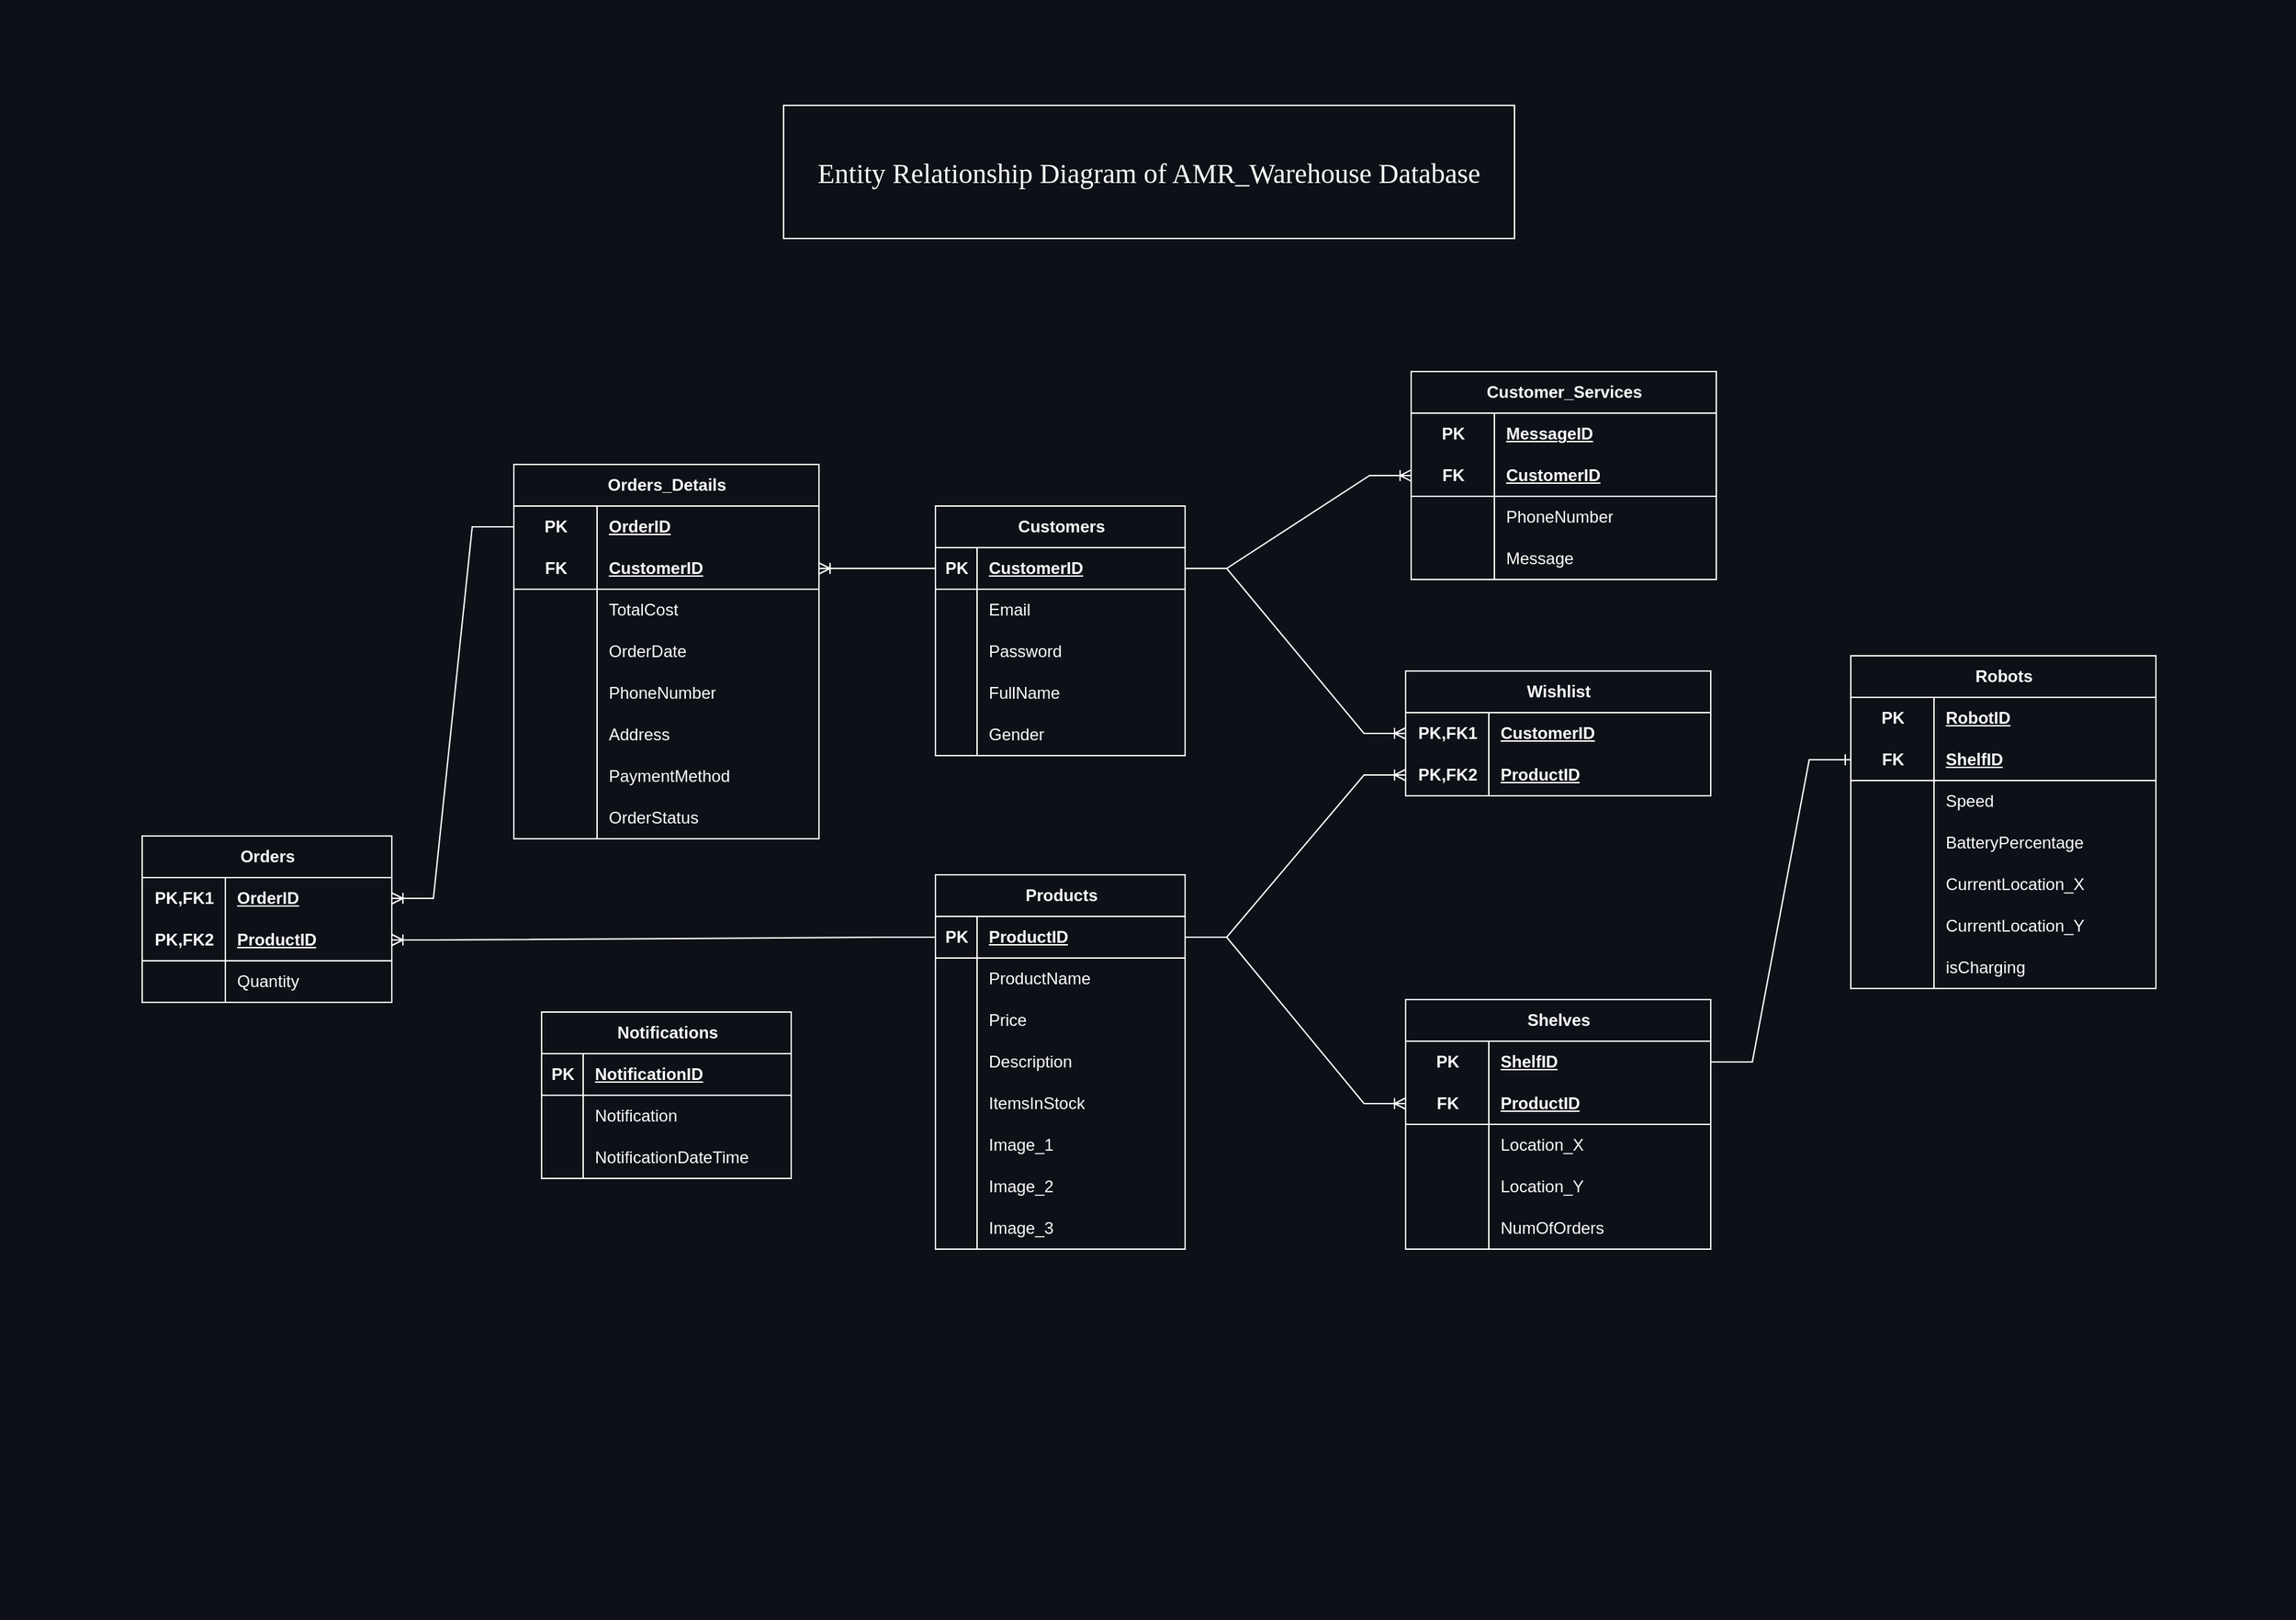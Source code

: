 <mxfile version="21.2.2" type="device">
  <diagram name="Page-1" id="jsIwJk7CFKkds2vLNk4f">
    <mxGraphModel dx="3854" dy="1247" grid="0" gridSize="10" guides="1" tooltips="1" connect="1" arrows="1" fold="1" page="1" pageScale="1" pageWidth="1654" pageHeight="1169" background="#0d1117" math="0" shadow="0">
      <root>
        <mxCell id="0" />
        <mxCell id="1" parent="0" />
        <mxCell id="jc7KIZNsgwCubxuCbiK--45" value="Orders_Details" style="shape=table;startSize=30;container=1;collapsible=1;childLayout=tableLayout;fixedRows=1;rowLines=0;fontStyle=1;align=center;resizeLast=1;html=1;whiteSpace=wrap;fillColor=#0D1117;strokeColor=#ffffff;fontColor=#FFFFFF;" vertex="1" parent="1">
          <mxGeometry x="-1284.5" y="335" width="220" height="270" as="geometry" />
        </mxCell>
        <mxCell id="jc7KIZNsgwCubxuCbiK--46" value="" style="shape=tableRow;horizontal=0;startSize=0;swimlaneHead=0;swimlaneBody=0;fillColor=none;collapsible=0;dropTarget=0;points=[[0,0.5],[1,0.5]];portConstraint=eastwest;top=0;left=0;right=0;bottom=0;html=1;strokeColor=#ffffff;fontColor=#FFFFFF;" vertex="1" parent="jc7KIZNsgwCubxuCbiK--45">
          <mxGeometry y="30" width="220" height="30" as="geometry" />
        </mxCell>
        <mxCell id="jc7KIZNsgwCubxuCbiK--47" value="PK" style="shape=partialRectangle;connectable=0;fillColor=none;top=0;left=0;bottom=0;right=0;fontStyle=1;overflow=hidden;html=1;whiteSpace=wrap;strokeColor=#ffffff;fontColor=#FFFFFF;" vertex="1" parent="jc7KIZNsgwCubxuCbiK--46">
          <mxGeometry width="60" height="30" as="geometry">
            <mxRectangle width="60" height="30" as="alternateBounds" />
          </mxGeometry>
        </mxCell>
        <mxCell id="jc7KIZNsgwCubxuCbiK--48" value="OrderID" style="shape=partialRectangle;connectable=0;fillColor=none;top=0;left=0;bottom=0;right=0;align=left;spacingLeft=6;fontStyle=5;overflow=hidden;html=1;whiteSpace=wrap;strokeColor=#ffffff;fontColor=#FFFFFF;" vertex="1" parent="jc7KIZNsgwCubxuCbiK--46">
          <mxGeometry x="60" width="160" height="30" as="geometry">
            <mxRectangle width="160" height="30" as="alternateBounds" />
          </mxGeometry>
        </mxCell>
        <mxCell id="jc7KIZNsgwCubxuCbiK--49" value="" style="shape=tableRow;horizontal=0;startSize=0;swimlaneHead=0;swimlaneBody=0;fillColor=none;collapsible=0;dropTarget=0;points=[[0,0.5],[1,0.5]];portConstraint=eastwest;top=0;left=0;right=0;bottom=1;html=1;strokeColor=#ffffff;fontColor=#FFFFFF;" vertex="1" parent="jc7KIZNsgwCubxuCbiK--45">
          <mxGeometry y="60" width="220" height="30" as="geometry" />
        </mxCell>
        <mxCell id="jc7KIZNsgwCubxuCbiK--50" value="FK" style="shape=partialRectangle;connectable=0;fillColor=none;top=0;left=0;bottom=0;right=0;fontStyle=1;overflow=hidden;html=1;whiteSpace=wrap;strokeColor=#ffffff;fontColor=#FFFFFF;" vertex="1" parent="jc7KIZNsgwCubxuCbiK--49">
          <mxGeometry width="60" height="30" as="geometry">
            <mxRectangle width="60" height="30" as="alternateBounds" />
          </mxGeometry>
        </mxCell>
        <mxCell id="jc7KIZNsgwCubxuCbiK--51" value="CustomerID" style="shape=partialRectangle;connectable=0;fillColor=none;top=0;left=0;bottom=0;right=0;align=left;spacingLeft=6;fontStyle=5;overflow=hidden;html=1;whiteSpace=wrap;strokeColor=#ffffff;fontColor=#FFFFFF;" vertex="1" parent="jc7KIZNsgwCubxuCbiK--49">
          <mxGeometry x="60" width="160" height="30" as="geometry">
            <mxRectangle width="160" height="30" as="alternateBounds" />
          </mxGeometry>
        </mxCell>
        <mxCell id="jc7KIZNsgwCubxuCbiK--52" value="" style="shape=tableRow;horizontal=0;startSize=0;swimlaneHead=0;swimlaneBody=0;fillColor=none;collapsible=0;dropTarget=0;points=[[0,0.5],[1,0.5]];portConstraint=eastwest;top=0;left=0;right=0;bottom=0;html=1;strokeColor=#ffffff;fontColor=#FFFFFF;" vertex="1" parent="jc7KIZNsgwCubxuCbiK--45">
          <mxGeometry y="90" width="220" height="30" as="geometry" />
        </mxCell>
        <mxCell id="jc7KIZNsgwCubxuCbiK--53" value="" style="shape=partialRectangle;connectable=0;fillColor=none;top=0;left=0;bottom=0;right=0;editable=1;overflow=hidden;html=1;whiteSpace=wrap;strokeColor=#ffffff;fontColor=#FFFFFF;" vertex="1" parent="jc7KIZNsgwCubxuCbiK--52">
          <mxGeometry width="60" height="30" as="geometry">
            <mxRectangle width="60" height="30" as="alternateBounds" />
          </mxGeometry>
        </mxCell>
        <mxCell id="jc7KIZNsgwCubxuCbiK--54" value="TotalCost" style="shape=partialRectangle;connectable=0;fillColor=none;top=0;left=0;bottom=0;right=0;align=left;spacingLeft=6;overflow=hidden;html=1;whiteSpace=wrap;strokeColor=#ffffff;fontColor=#FFFFFF;" vertex="1" parent="jc7KIZNsgwCubxuCbiK--52">
          <mxGeometry x="60" width="160" height="30" as="geometry">
            <mxRectangle width="160" height="30" as="alternateBounds" />
          </mxGeometry>
        </mxCell>
        <mxCell id="jc7KIZNsgwCubxuCbiK--55" value="" style="shape=tableRow;horizontal=0;startSize=0;swimlaneHead=0;swimlaneBody=0;fillColor=none;collapsible=0;dropTarget=0;points=[[0,0.5],[1,0.5]];portConstraint=eastwest;top=0;left=0;right=0;bottom=0;html=1;strokeColor=#ffffff;fontColor=#FFFFFF;" vertex="1" parent="jc7KIZNsgwCubxuCbiK--45">
          <mxGeometry y="120" width="220" height="30" as="geometry" />
        </mxCell>
        <mxCell id="jc7KIZNsgwCubxuCbiK--56" value="" style="shape=partialRectangle;connectable=0;fillColor=none;top=0;left=0;bottom=0;right=0;editable=1;overflow=hidden;html=1;whiteSpace=wrap;strokeColor=#ffffff;fontColor=#FFFFFF;" vertex="1" parent="jc7KIZNsgwCubxuCbiK--55">
          <mxGeometry width="60" height="30" as="geometry">
            <mxRectangle width="60" height="30" as="alternateBounds" />
          </mxGeometry>
        </mxCell>
        <mxCell id="jc7KIZNsgwCubxuCbiK--57" value="OrderDate" style="shape=partialRectangle;connectable=0;fillColor=none;top=0;left=0;bottom=0;right=0;align=left;spacingLeft=6;overflow=hidden;html=1;whiteSpace=wrap;strokeColor=#ffffff;fontColor=#FFFFFF;" vertex="1" parent="jc7KIZNsgwCubxuCbiK--55">
          <mxGeometry x="60" width="160" height="30" as="geometry">
            <mxRectangle width="160" height="30" as="alternateBounds" />
          </mxGeometry>
        </mxCell>
        <mxCell id="jc7KIZNsgwCubxuCbiK--58" value="" style="shape=tableRow;horizontal=0;startSize=0;swimlaneHead=0;swimlaneBody=0;fillColor=none;collapsible=0;dropTarget=0;points=[[0,0.5],[1,0.5]];portConstraint=eastwest;top=0;left=0;right=0;bottom=0;html=1;strokeColor=#ffffff;fontColor=#FFFFFF;" vertex="1" parent="jc7KIZNsgwCubxuCbiK--45">
          <mxGeometry y="150" width="220" height="30" as="geometry" />
        </mxCell>
        <mxCell id="jc7KIZNsgwCubxuCbiK--59" value="" style="shape=partialRectangle;connectable=0;fillColor=none;top=0;left=0;bottom=0;right=0;editable=1;overflow=hidden;html=1;whiteSpace=wrap;strokeColor=#ffffff;fontColor=#FFFFFF;" vertex="1" parent="jc7KIZNsgwCubxuCbiK--58">
          <mxGeometry width="60" height="30" as="geometry">
            <mxRectangle width="60" height="30" as="alternateBounds" />
          </mxGeometry>
        </mxCell>
        <mxCell id="jc7KIZNsgwCubxuCbiK--60" value="&lt;div&gt;PhoneNumber&lt;/div&gt;" style="shape=partialRectangle;connectable=0;fillColor=none;top=0;left=0;bottom=0;right=0;align=left;spacingLeft=6;overflow=hidden;html=1;whiteSpace=wrap;strokeColor=#ffffff;fontColor=#FFFFFF;" vertex="1" parent="jc7KIZNsgwCubxuCbiK--58">
          <mxGeometry x="60" width="160" height="30" as="geometry">
            <mxRectangle width="160" height="30" as="alternateBounds" />
          </mxGeometry>
        </mxCell>
        <mxCell id="jc7KIZNsgwCubxuCbiK--61" value="" style="shape=tableRow;horizontal=0;startSize=0;swimlaneHead=0;swimlaneBody=0;fillColor=none;collapsible=0;dropTarget=0;points=[[0,0.5],[1,0.5]];portConstraint=eastwest;top=0;left=0;right=0;bottom=0;html=1;strokeColor=#ffffff;fontColor=#FFFFFF;" vertex="1" parent="jc7KIZNsgwCubxuCbiK--45">
          <mxGeometry y="180" width="220" height="30" as="geometry" />
        </mxCell>
        <mxCell id="jc7KIZNsgwCubxuCbiK--62" value="" style="shape=partialRectangle;connectable=0;fillColor=none;top=0;left=0;bottom=0;right=0;editable=1;overflow=hidden;html=1;whiteSpace=wrap;strokeColor=#ffffff;fontColor=#FFFFFF;" vertex="1" parent="jc7KIZNsgwCubxuCbiK--61">
          <mxGeometry width="60" height="30" as="geometry">
            <mxRectangle width="60" height="30" as="alternateBounds" />
          </mxGeometry>
        </mxCell>
        <mxCell id="jc7KIZNsgwCubxuCbiK--63" value="Address" style="shape=partialRectangle;connectable=0;fillColor=none;top=0;left=0;bottom=0;right=0;align=left;spacingLeft=6;overflow=hidden;html=1;whiteSpace=wrap;strokeColor=#ffffff;fontColor=#FFFFFF;" vertex="1" parent="jc7KIZNsgwCubxuCbiK--61">
          <mxGeometry x="60" width="160" height="30" as="geometry">
            <mxRectangle width="160" height="30" as="alternateBounds" />
          </mxGeometry>
        </mxCell>
        <mxCell id="jc7KIZNsgwCubxuCbiK--64" value="" style="shape=tableRow;horizontal=0;startSize=0;swimlaneHead=0;swimlaneBody=0;fillColor=none;collapsible=0;dropTarget=0;points=[[0,0.5],[1,0.5]];portConstraint=eastwest;top=0;left=0;right=0;bottom=0;html=1;strokeColor=#ffffff;fontColor=#FFFFFF;" vertex="1" parent="jc7KIZNsgwCubxuCbiK--45">
          <mxGeometry y="210" width="220" height="30" as="geometry" />
        </mxCell>
        <mxCell id="jc7KIZNsgwCubxuCbiK--65" value="" style="shape=partialRectangle;connectable=0;fillColor=none;top=0;left=0;bottom=0;right=0;editable=1;overflow=hidden;html=1;whiteSpace=wrap;strokeColor=#ffffff;fontColor=#FFFFFF;" vertex="1" parent="jc7KIZNsgwCubxuCbiK--64">
          <mxGeometry width="60" height="30" as="geometry">
            <mxRectangle width="60" height="30" as="alternateBounds" />
          </mxGeometry>
        </mxCell>
        <mxCell id="jc7KIZNsgwCubxuCbiK--66" value="PaymentMethod" style="shape=partialRectangle;connectable=0;fillColor=none;top=0;left=0;bottom=0;right=0;align=left;spacingLeft=6;overflow=hidden;html=1;whiteSpace=wrap;strokeColor=#ffffff;fontColor=#FFFFFF;" vertex="1" parent="jc7KIZNsgwCubxuCbiK--64">
          <mxGeometry x="60" width="160" height="30" as="geometry">
            <mxRectangle width="160" height="30" as="alternateBounds" />
          </mxGeometry>
        </mxCell>
        <mxCell id="jc7KIZNsgwCubxuCbiK--67" value="" style="shape=tableRow;horizontal=0;startSize=0;swimlaneHead=0;swimlaneBody=0;fillColor=none;collapsible=0;dropTarget=0;points=[[0,0.5],[1,0.5]];portConstraint=eastwest;top=0;left=0;right=0;bottom=0;html=1;strokeColor=#ffffff;fontColor=#FFFFFF;" vertex="1" parent="jc7KIZNsgwCubxuCbiK--45">
          <mxGeometry y="240" width="220" height="30" as="geometry" />
        </mxCell>
        <mxCell id="jc7KIZNsgwCubxuCbiK--68" value="" style="shape=partialRectangle;connectable=0;fillColor=none;top=0;left=0;bottom=0;right=0;editable=1;overflow=hidden;html=1;whiteSpace=wrap;strokeColor=#ffffff;fontColor=#FFFFFF;" vertex="1" parent="jc7KIZNsgwCubxuCbiK--67">
          <mxGeometry width="60" height="30" as="geometry">
            <mxRectangle width="60" height="30" as="alternateBounds" />
          </mxGeometry>
        </mxCell>
        <mxCell id="jc7KIZNsgwCubxuCbiK--69" value="OrderStatus" style="shape=partialRectangle;connectable=0;fillColor=none;top=0;left=0;bottom=0;right=0;align=left;spacingLeft=6;overflow=hidden;html=1;whiteSpace=wrap;strokeColor=#ffffff;fontColor=#FFFFFF;" vertex="1" parent="jc7KIZNsgwCubxuCbiK--67">
          <mxGeometry x="60" width="160" height="30" as="geometry">
            <mxRectangle width="160" height="30" as="alternateBounds" />
          </mxGeometry>
        </mxCell>
        <mxCell id="jc7KIZNsgwCubxuCbiK--95" value="Customers" style="shape=table;startSize=30;container=1;collapsible=1;childLayout=tableLayout;fixedRows=1;rowLines=0;fontStyle=1;align=center;resizeLast=1;html=1;fillColor=#0D1117;strokeColor=#ffffff;fontColor=#FFFFFF;" vertex="1" parent="1">
          <mxGeometry x="-980.5" y="365" width="180" height="180" as="geometry" />
        </mxCell>
        <mxCell id="jc7KIZNsgwCubxuCbiK--96" value="" style="shape=tableRow;horizontal=0;startSize=0;swimlaneHead=0;swimlaneBody=0;fillColor=none;collapsible=0;dropTarget=0;points=[[0,0.5],[1,0.5]];portConstraint=eastwest;top=0;left=0;right=0;bottom=1;strokeColor=#ffffff;fontColor=#FFFFFF;" vertex="1" parent="jc7KIZNsgwCubxuCbiK--95">
          <mxGeometry y="30" width="180" height="30" as="geometry" />
        </mxCell>
        <mxCell id="jc7KIZNsgwCubxuCbiK--97" value="PK" style="shape=partialRectangle;connectable=0;fillColor=none;top=0;left=0;bottom=0;right=0;fontStyle=1;overflow=hidden;whiteSpace=wrap;html=1;strokeColor=#ffffff;fontColor=#FFFFFF;" vertex="1" parent="jc7KIZNsgwCubxuCbiK--96">
          <mxGeometry width="30" height="30" as="geometry">
            <mxRectangle width="30" height="30" as="alternateBounds" />
          </mxGeometry>
        </mxCell>
        <mxCell id="jc7KIZNsgwCubxuCbiK--98" value="CustomerID" style="shape=partialRectangle;connectable=0;fillColor=none;top=0;left=0;bottom=0;right=0;align=left;spacingLeft=6;fontStyle=5;overflow=hidden;whiteSpace=wrap;html=1;strokeColor=#ffffff;fontColor=#FFFFFF;" vertex="1" parent="jc7KIZNsgwCubxuCbiK--96">
          <mxGeometry x="30" width="150" height="30" as="geometry">
            <mxRectangle width="150" height="30" as="alternateBounds" />
          </mxGeometry>
        </mxCell>
        <mxCell id="jc7KIZNsgwCubxuCbiK--99" value="" style="shape=tableRow;horizontal=0;startSize=0;swimlaneHead=0;swimlaneBody=0;fillColor=none;collapsible=0;dropTarget=0;points=[[0,0.5],[1,0.5]];portConstraint=eastwest;top=0;left=0;right=0;bottom=0;strokeColor=#ffffff;fontColor=#FFFFFF;" vertex="1" parent="jc7KIZNsgwCubxuCbiK--95">
          <mxGeometry y="60" width="180" height="30" as="geometry" />
        </mxCell>
        <mxCell id="jc7KIZNsgwCubxuCbiK--100" value="" style="shape=partialRectangle;connectable=0;fillColor=none;top=0;left=0;bottom=0;right=0;editable=1;overflow=hidden;whiteSpace=wrap;html=1;strokeColor=#ffffff;fontColor=#FFFFFF;" vertex="1" parent="jc7KIZNsgwCubxuCbiK--99">
          <mxGeometry width="30" height="30" as="geometry">
            <mxRectangle width="30" height="30" as="alternateBounds" />
          </mxGeometry>
        </mxCell>
        <mxCell id="jc7KIZNsgwCubxuCbiK--101" value="Email" style="shape=partialRectangle;connectable=0;fillColor=none;top=0;left=0;bottom=0;right=0;align=left;spacingLeft=6;overflow=hidden;whiteSpace=wrap;html=1;strokeColor=#ffffff;fontColor=#FFFFFF;" vertex="1" parent="jc7KIZNsgwCubxuCbiK--99">
          <mxGeometry x="30" width="150" height="30" as="geometry">
            <mxRectangle width="150" height="30" as="alternateBounds" />
          </mxGeometry>
        </mxCell>
        <mxCell id="jc7KIZNsgwCubxuCbiK--102" value="" style="shape=tableRow;horizontal=0;startSize=0;swimlaneHead=0;swimlaneBody=0;fillColor=none;collapsible=0;dropTarget=0;points=[[0,0.5],[1,0.5]];portConstraint=eastwest;top=0;left=0;right=0;bottom=0;strokeColor=#ffffff;fontColor=#FFFFFF;" vertex="1" parent="jc7KIZNsgwCubxuCbiK--95">
          <mxGeometry y="90" width="180" height="30" as="geometry" />
        </mxCell>
        <mxCell id="jc7KIZNsgwCubxuCbiK--103" value="" style="shape=partialRectangle;connectable=0;fillColor=none;top=0;left=0;bottom=0;right=0;editable=1;overflow=hidden;whiteSpace=wrap;html=1;strokeColor=#ffffff;fontColor=#FFFFFF;" vertex="1" parent="jc7KIZNsgwCubxuCbiK--102">
          <mxGeometry width="30" height="30" as="geometry">
            <mxRectangle width="30" height="30" as="alternateBounds" />
          </mxGeometry>
        </mxCell>
        <mxCell id="jc7KIZNsgwCubxuCbiK--104" value="Password" style="shape=partialRectangle;connectable=0;fillColor=none;top=0;left=0;bottom=0;right=0;align=left;spacingLeft=6;overflow=hidden;whiteSpace=wrap;html=1;strokeColor=#ffffff;fontColor=#FFFFFF;" vertex="1" parent="jc7KIZNsgwCubxuCbiK--102">
          <mxGeometry x="30" width="150" height="30" as="geometry">
            <mxRectangle width="150" height="30" as="alternateBounds" />
          </mxGeometry>
        </mxCell>
        <mxCell id="jc7KIZNsgwCubxuCbiK--105" value="" style="shape=tableRow;horizontal=0;startSize=0;swimlaneHead=0;swimlaneBody=0;fillColor=none;collapsible=0;dropTarget=0;points=[[0,0.5],[1,0.5]];portConstraint=eastwest;top=0;left=0;right=0;bottom=0;strokeColor=#ffffff;fontColor=#FFFFFF;" vertex="1" parent="jc7KIZNsgwCubxuCbiK--95">
          <mxGeometry y="120" width="180" height="30" as="geometry" />
        </mxCell>
        <mxCell id="jc7KIZNsgwCubxuCbiK--106" value="" style="shape=partialRectangle;connectable=0;fillColor=none;top=0;left=0;bottom=0;right=0;editable=1;overflow=hidden;whiteSpace=wrap;html=1;strokeColor=#ffffff;fontColor=#FFFFFF;" vertex="1" parent="jc7KIZNsgwCubxuCbiK--105">
          <mxGeometry width="30" height="30" as="geometry">
            <mxRectangle width="30" height="30" as="alternateBounds" />
          </mxGeometry>
        </mxCell>
        <mxCell id="jc7KIZNsgwCubxuCbiK--107" value="FullName" style="shape=partialRectangle;connectable=0;fillColor=none;top=0;left=0;bottom=0;right=0;align=left;spacingLeft=6;overflow=hidden;whiteSpace=wrap;html=1;strokeColor=#ffffff;fontColor=#FFFFFF;" vertex="1" parent="jc7KIZNsgwCubxuCbiK--105">
          <mxGeometry x="30" width="150" height="30" as="geometry">
            <mxRectangle width="150" height="30" as="alternateBounds" />
          </mxGeometry>
        </mxCell>
        <mxCell id="jc7KIZNsgwCubxuCbiK--108" value="" style="shape=tableRow;horizontal=0;startSize=0;swimlaneHead=0;swimlaneBody=0;fillColor=none;collapsible=0;dropTarget=0;points=[[0,0.5],[1,0.5]];portConstraint=eastwest;top=0;left=0;right=0;bottom=0;strokeColor=#ffffff;fontColor=#FFFFFF;" vertex="1" parent="jc7KIZNsgwCubxuCbiK--95">
          <mxGeometry y="150" width="180" height="30" as="geometry" />
        </mxCell>
        <mxCell id="jc7KIZNsgwCubxuCbiK--109" value="" style="shape=partialRectangle;connectable=0;fillColor=none;top=0;left=0;bottom=0;right=0;editable=1;overflow=hidden;whiteSpace=wrap;html=1;strokeColor=#ffffff;fontColor=#FFFFFF;" vertex="1" parent="jc7KIZNsgwCubxuCbiK--108">
          <mxGeometry width="30" height="30" as="geometry">
            <mxRectangle width="30" height="30" as="alternateBounds" />
          </mxGeometry>
        </mxCell>
        <mxCell id="jc7KIZNsgwCubxuCbiK--110" value="Gender" style="shape=partialRectangle;connectable=0;fillColor=none;top=0;left=0;bottom=0;right=0;align=left;spacingLeft=6;overflow=hidden;whiteSpace=wrap;html=1;strokeColor=#ffffff;fontColor=#FFFFFF;" vertex="1" parent="jc7KIZNsgwCubxuCbiK--108">
          <mxGeometry x="30" width="150" height="30" as="geometry">
            <mxRectangle width="150" height="30" as="alternateBounds" />
          </mxGeometry>
        </mxCell>
        <mxCell id="jc7KIZNsgwCubxuCbiK--111" value="Products" style="shape=table;startSize=30;container=1;collapsible=1;childLayout=tableLayout;fixedRows=1;rowLines=0;fontStyle=1;align=center;resizeLast=1;html=1;fillColor=#0D1117;strokeColor=#ffffff;fontColor=#FFFFFF;" vertex="1" parent="1">
          <mxGeometry x="-980.5" y="631" width="180" height="270" as="geometry" />
        </mxCell>
        <mxCell id="jc7KIZNsgwCubxuCbiK--112" value="" style="shape=tableRow;horizontal=0;startSize=0;swimlaneHead=0;swimlaneBody=0;fillColor=none;collapsible=0;dropTarget=0;points=[[0,0.5],[1,0.5]];portConstraint=eastwest;top=0;left=0;right=0;bottom=1;strokeColor=#ffffff;fontColor=#FFFFFF;" vertex="1" parent="jc7KIZNsgwCubxuCbiK--111">
          <mxGeometry y="30" width="180" height="30" as="geometry" />
        </mxCell>
        <mxCell id="jc7KIZNsgwCubxuCbiK--113" value="PK" style="shape=partialRectangle;connectable=0;fillColor=none;top=0;left=0;bottom=0;right=0;fontStyle=1;overflow=hidden;whiteSpace=wrap;html=1;strokeColor=#ffffff;fontColor=#FFFFFF;" vertex="1" parent="jc7KIZNsgwCubxuCbiK--112">
          <mxGeometry width="30" height="30" as="geometry">
            <mxRectangle width="30" height="30" as="alternateBounds" />
          </mxGeometry>
        </mxCell>
        <mxCell id="jc7KIZNsgwCubxuCbiK--114" value="ProductID" style="shape=partialRectangle;connectable=0;fillColor=none;top=0;left=0;bottom=0;right=0;align=left;spacingLeft=6;fontStyle=5;overflow=hidden;whiteSpace=wrap;html=1;strokeColor=#ffffff;fontColor=#FFFFFF;" vertex="1" parent="jc7KIZNsgwCubxuCbiK--112">
          <mxGeometry x="30" width="150" height="30" as="geometry">
            <mxRectangle width="150" height="30" as="alternateBounds" />
          </mxGeometry>
        </mxCell>
        <mxCell id="jc7KIZNsgwCubxuCbiK--115" value="" style="shape=tableRow;horizontal=0;startSize=0;swimlaneHead=0;swimlaneBody=0;fillColor=none;collapsible=0;dropTarget=0;points=[[0,0.5],[1,0.5]];portConstraint=eastwest;top=0;left=0;right=0;bottom=0;strokeColor=#ffffff;fontColor=#FFFFFF;" vertex="1" parent="jc7KIZNsgwCubxuCbiK--111">
          <mxGeometry y="60" width="180" height="30" as="geometry" />
        </mxCell>
        <mxCell id="jc7KIZNsgwCubxuCbiK--116" value="" style="shape=partialRectangle;connectable=0;fillColor=none;top=0;left=0;bottom=0;right=0;editable=1;overflow=hidden;whiteSpace=wrap;html=1;strokeColor=#ffffff;fontColor=#FFFFFF;" vertex="1" parent="jc7KIZNsgwCubxuCbiK--115">
          <mxGeometry width="30" height="30" as="geometry">
            <mxRectangle width="30" height="30" as="alternateBounds" />
          </mxGeometry>
        </mxCell>
        <mxCell id="jc7KIZNsgwCubxuCbiK--117" value="ProductName" style="shape=partialRectangle;connectable=0;fillColor=none;top=0;left=0;bottom=0;right=0;align=left;spacingLeft=6;overflow=hidden;whiteSpace=wrap;html=1;strokeColor=#ffffff;fontColor=#FFFFFF;" vertex="1" parent="jc7KIZNsgwCubxuCbiK--115">
          <mxGeometry x="30" width="150" height="30" as="geometry">
            <mxRectangle width="150" height="30" as="alternateBounds" />
          </mxGeometry>
        </mxCell>
        <mxCell id="jc7KIZNsgwCubxuCbiK--118" value="" style="shape=tableRow;horizontal=0;startSize=0;swimlaneHead=0;swimlaneBody=0;fillColor=none;collapsible=0;dropTarget=0;points=[[0,0.5],[1,0.5]];portConstraint=eastwest;top=0;left=0;right=0;bottom=0;strokeColor=#ffffff;fontColor=#FFFFFF;" vertex="1" parent="jc7KIZNsgwCubxuCbiK--111">
          <mxGeometry y="90" width="180" height="30" as="geometry" />
        </mxCell>
        <mxCell id="jc7KIZNsgwCubxuCbiK--119" value="" style="shape=partialRectangle;connectable=0;fillColor=none;top=0;left=0;bottom=0;right=0;editable=1;overflow=hidden;whiteSpace=wrap;html=1;strokeColor=#ffffff;fontColor=#FFFFFF;" vertex="1" parent="jc7KIZNsgwCubxuCbiK--118">
          <mxGeometry width="30" height="30" as="geometry">
            <mxRectangle width="30" height="30" as="alternateBounds" />
          </mxGeometry>
        </mxCell>
        <mxCell id="jc7KIZNsgwCubxuCbiK--120" value="Price" style="shape=partialRectangle;connectable=0;fillColor=none;top=0;left=0;bottom=0;right=0;align=left;spacingLeft=6;overflow=hidden;whiteSpace=wrap;html=1;strokeColor=#ffffff;fontColor=#FFFFFF;" vertex="1" parent="jc7KIZNsgwCubxuCbiK--118">
          <mxGeometry x="30" width="150" height="30" as="geometry">
            <mxRectangle width="150" height="30" as="alternateBounds" />
          </mxGeometry>
        </mxCell>
        <mxCell id="jc7KIZNsgwCubxuCbiK--121" value="" style="shape=tableRow;horizontal=0;startSize=0;swimlaneHead=0;swimlaneBody=0;fillColor=none;collapsible=0;dropTarget=0;points=[[0,0.5],[1,0.5]];portConstraint=eastwest;top=0;left=0;right=0;bottom=0;strokeColor=#ffffff;fontColor=#FFFFFF;" vertex="1" parent="jc7KIZNsgwCubxuCbiK--111">
          <mxGeometry y="120" width="180" height="30" as="geometry" />
        </mxCell>
        <mxCell id="jc7KIZNsgwCubxuCbiK--122" value="" style="shape=partialRectangle;connectable=0;fillColor=none;top=0;left=0;bottom=0;right=0;editable=1;overflow=hidden;whiteSpace=wrap;html=1;strokeColor=#ffffff;fontColor=#FFFFFF;" vertex="1" parent="jc7KIZNsgwCubxuCbiK--121">
          <mxGeometry width="30" height="30" as="geometry">
            <mxRectangle width="30" height="30" as="alternateBounds" />
          </mxGeometry>
        </mxCell>
        <mxCell id="jc7KIZNsgwCubxuCbiK--123" value="Description" style="shape=partialRectangle;connectable=0;fillColor=none;top=0;left=0;bottom=0;right=0;align=left;spacingLeft=6;overflow=hidden;whiteSpace=wrap;html=1;strokeColor=#ffffff;fontColor=#FFFFFF;" vertex="1" parent="jc7KIZNsgwCubxuCbiK--121">
          <mxGeometry x="30" width="150" height="30" as="geometry">
            <mxRectangle width="150" height="30" as="alternateBounds" />
          </mxGeometry>
        </mxCell>
        <mxCell id="jc7KIZNsgwCubxuCbiK--124" value="" style="shape=tableRow;horizontal=0;startSize=0;swimlaneHead=0;swimlaneBody=0;fillColor=none;collapsible=0;dropTarget=0;points=[[0,0.5],[1,0.5]];portConstraint=eastwest;top=0;left=0;right=0;bottom=0;strokeColor=#ffffff;fontColor=#FFFFFF;" vertex="1" parent="jc7KIZNsgwCubxuCbiK--111">
          <mxGeometry y="150" width="180" height="30" as="geometry" />
        </mxCell>
        <mxCell id="jc7KIZNsgwCubxuCbiK--125" value="" style="shape=partialRectangle;connectable=0;fillColor=none;top=0;left=0;bottom=0;right=0;editable=1;overflow=hidden;whiteSpace=wrap;html=1;strokeColor=#ffffff;fontColor=#FFFFFF;" vertex="1" parent="jc7KIZNsgwCubxuCbiK--124">
          <mxGeometry width="30" height="30" as="geometry">
            <mxRectangle width="30" height="30" as="alternateBounds" />
          </mxGeometry>
        </mxCell>
        <mxCell id="jc7KIZNsgwCubxuCbiK--126" value="ItemsInStock" style="shape=partialRectangle;connectable=0;fillColor=none;top=0;left=0;bottom=0;right=0;align=left;spacingLeft=6;overflow=hidden;whiteSpace=wrap;html=1;strokeColor=#ffffff;fontColor=#FFFFFF;" vertex="1" parent="jc7KIZNsgwCubxuCbiK--124">
          <mxGeometry x="30" width="150" height="30" as="geometry">
            <mxRectangle width="150" height="30" as="alternateBounds" />
          </mxGeometry>
        </mxCell>
        <mxCell id="jc7KIZNsgwCubxuCbiK--127" value="" style="shape=tableRow;horizontal=0;startSize=0;swimlaneHead=0;swimlaneBody=0;fillColor=none;collapsible=0;dropTarget=0;points=[[0,0.5],[1,0.5]];portConstraint=eastwest;top=0;left=0;right=0;bottom=0;strokeColor=#ffffff;fontColor=#FFFFFF;" vertex="1" parent="jc7KIZNsgwCubxuCbiK--111">
          <mxGeometry y="180" width="180" height="30" as="geometry" />
        </mxCell>
        <mxCell id="jc7KIZNsgwCubxuCbiK--128" value="" style="shape=partialRectangle;connectable=0;fillColor=none;top=0;left=0;bottom=0;right=0;editable=1;overflow=hidden;whiteSpace=wrap;html=1;strokeColor=#ffffff;fontColor=#FFFFFF;" vertex="1" parent="jc7KIZNsgwCubxuCbiK--127">
          <mxGeometry width="30" height="30" as="geometry">
            <mxRectangle width="30" height="30" as="alternateBounds" />
          </mxGeometry>
        </mxCell>
        <mxCell id="jc7KIZNsgwCubxuCbiK--129" value="Image_1" style="shape=partialRectangle;connectable=0;fillColor=none;top=0;left=0;bottom=0;right=0;align=left;spacingLeft=6;overflow=hidden;whiteSpace=wrap;html=1;strokeColor=#ffffff;fontColor=#FFFFFF;" vertex="1" parent="jc7KIZNsgwCubxuCbiK--127">
          <mxGeometry x="30" width="150" height="30" as="geometry">
            <mxRectangle width="150" height="30" as="alternateBounds" />
          </mxGeometry>
        </mxCell>
        <mxCell id="jc7KIZNsgwCubxuCbiK--130" value="" style="shape=tableRow;horizontal=0;startSize=0;swimlaneHead=0;swimlaneBody=0;fillColor=none;collapsible=0;dropTarget=0;points=[[0,0.5],[1,0.5]];portConstraint=eastwest;top=0;left=0;right=0;bottom=0;strokeColor=#ffffff;fontColor=#FFFFFF;" vertex="1" parent="jc7KIZNsgwCubxuCbiK--111">
          <mxGeometry y="210" width="180" height="30" as="geometry" />
        </mxCell>
        <mxCell id="jc7KIZNsgwCubxuCbiK--131" value="" style="shape=partialRectangle;connectable=0;fillColor=none;top=0;left=0;bottom=0;right=0;editable=1;overflow=hidden;whiteSpace=wrap;html=1;strokeColor=#ffffff;fontColor=#FFFFFF;" vertex="1" parent="jc7KIZNsgwCubxuCbiK--130">
          <mxGeometry width="30" height="30" as="geometry">
            <mxRectangle width="30" height="30" as="alternateBounds" />
          </mxGeometry>
        </mxCell>
        <mxCell id="jc7KIZNsgwCubxuCbiK--132" value="Image_2" style="shape=partialRectangle;connectable=0;fillColor=none;top=0;left=0;bottom=0;right=0;align=left;spacingLeft=6;overflow=hidden;whiteSpace=wrap;html=1;strokeColor=#ffffff;fontColor=#FFFFFF;" vertex="1" parent="jc7KIZNsgwCubxuCbiK--130">
          <mxGeometry x="30" width="150" height="30" as="geometry">
            <mxRectangle width="150" height="30" as="alternateBounds" />
          </mxGeometry>
        </mxCell>
        <mxCell id="jc7KIZNsgwCubxuCbiK--133" value="" style="shape=tableRow;horizontal=0;startSize=0;swimlaneHead=0;swimlaneBody=0;fillColor=none;collapsible=0;dropTarget=0;points=[[0,0.5],[1,0.5]];portConstraint=eastwest;top=0;left=0;right=0;bottom=0;strokeColor=#ffffff;fontColor=#FFFFFF;" vertex="1" parent="jc7KIZNsgwCubxuCbiK--111">
          <mxGeometry y="240" width="180" height="30" as="geometry" />
        </mxCell>
        <mxCell id="jc7KIZNsgwCubxuCbiK--134" value="" style="shape=partialRectangle;connectable=0;fillColor=none;top=0;left=0;bottom=0;right=0;editable=1;overflow=hidden;whiteSpace=wrap;html=1;strokeColor=#ffffff;fontColor=#FFFFFF;" vertex="1" parent="jc7KIZNsgwCubxuCbiK--133">
          <mxGeometry width="30" height="30" as="geometry">
            <mxRectangle width="30" height="30" as="alternateBounds" />
          </mxGeometry>
        </mxCell>
        <mxCell id="jc7KIZNsgwCubxuCbiK--135" value="Image_3" style="shape=partialRectangle;connectable=0;fillColor=none;top=0;left=0;bottom=0;right=0;align=left;spacingLeft=6;overflow=hidden;whiteSpace=wrap;html=1;strokeColor=#ffffff;fontColor=#FFFFFF;" vertex="1" parent="jc7KIZNsgwCubxuCbiK--133">
          <mxGeometry x="30" width="150" height="30" as="geometry">
            <mxRectangle width="150" height="30" as="alternateBounds" />
          </mxGeometry>
        </mxCell>
        <mxCell id="jc7KIZNsgwCubxuCbiK--136" value="Orders" style="shape=table;startSize=30;container=1;collapsible=1;childLayout=tableLayout;fixedRows=1;rowLines=0;fontStyle=1;align=center;resizeLast=1;html=1;whiteSpace=wrap;fillColor=#0D1117;strokeColor=#ffffff;fontColor=#FFFFFF;" vertex="1" parent="1">
          <mxGeometry x="-1552.5" y="603" width="180" height="120" as="geometry" />
        </mxCell>
        <mxCell id="jc7KIZNsgwCubxuCbiK--137" value="" style="shape=tableRow;horizontal=0;startSize=0;swimlaneHead=0;swimlaneBody=0;fillColor=none;collapsible=0;dropTarget=0;points=[[0,0.5],[1,0.5]];portConstraint=eastwest;top=0;left=0;right=0;bottom=0;html=1;strokeColor=#ffffff;fontColor=#FFFFFF;" vertex="1" parent="jc7KIZNsgwCubxuCbiK--136">
          <mxGeometry y="30" width="180" height="30" as="geometry" />
        </mxCell>
        <mxCell id="jc7KIZNsgwCubxuCbiK--138" value="PK,FK1" style="shape=partialRectangle;connectable=0;fillColor=none;top=0;left=0;bottom=0;right=0;fontStyle=1;overflow=hidden;html=1;whiteSpace=wrap;strokeColor=#ffffff;fontColor=#FFFFFF;" vertex="1" parent="jc7KIZNsgwCubxuCbiK--137">
          <mxGeometry width="60" height="30" as="geometry">
            <mxRectangle width="60" height="30" as="alternateBounds" />
          </mxGeometry>
        </mxCell>
        <mxCell id="jc7KIZNsgwCubxuCbiK--139" value="OrderID" style="shape=partialRectangle;connectable=0;fillColor=none;top=0;left=0;bottom=0;right=0;align=left;spacingLeft=6;fontStyle=5;overflow=hidden;html=1;whiteSpace=wrap;strokeColor=#ffffff;fontColor=#FFFFFF;" vertex="1" parent="jc7KIZNsgwCubxuCbiK--137">
          <mxGeometry x="60" width="120" height="30" as="geometry">
            <mxRectangle width="120" height="30" as="alternateBounds" />
          </mxGeometry>
        </mxCell>
        <mxCell id="jc7KIZNsgwCubxuCbiK--140" value="" style="shape=tableRow;horizontal=0;startSize=0;swimlaneHead=0;swimlaneBody=0;fillColor=none;collapsible=0;dropTarget=0;points=[[0,0.5],[1,0.5]];portConstraint=eastwest;top=0;left=0;right=0;bottom=1;html=1;strokeColor=#ffffff;fontColor=#FFFFFF;" vertex="1" parent="jc7KIZNsgwCubxuCbiK--136">
          <mxGeometry y="60" width="180" height="30" as="geometry" />
        </mxCell>
        <mxCell id="jc7KIZNsgwCubxuCbiK--141" value="PK,FK2" style="shape=partialRectangle;connectable=0;fillColor=none;top=0;left=0;bottom=0;right=0;fontStyle=1;overflow=hidden;html=1;whiteSpace=wrap;strokeColor=#ffffff;fontColor=#FFFFFF;" vertex="1" parent="jc7KIZNsgwCubxuCbiK--140">
          <mxGeometry width="60" height="30" as="geometry">
            <mxRectangle width="60" height="30" as="alternateBounds" />
          </mxGeometry>
        </mxCell>
        <mxCell id="jc7KIZNsgwCubxuCbiK--142" value="ProductID" style="shape=partialRectangle;connectable=0;fillColor=none;top=0;left=0;bottom=0;right=0;align=left;spacingLeft=6;fontStyle=5;overflow=hidden;html=1;whiteSpace=wrap;strokeColor=#ffffff;fontColor=#FFFFFF;" vertex="1" parent="jc7KIZNsgwCubxuCbiK--140">
          <mxGeometry x="60" width="120" height="30" as="geometry">
            <mxRectangle width="120" height="30" as="alternateBounds" />
          </mxGeometry>
        </mxCell>
        <mxCell id="jc7KIZNsgwCubxuCbiK--143" value="" style="shape=tableRow;horizontal=0;startSize=0;swimlaneHead=0;swimlaneBody=0;fillColor=none;collapsible=0;dropTarget=0;points=[[0,0.5],[1,0.5]];portConstraint=eastwest;top=0;left=0;right=0;bottom=0;html=1;strokeColor=#ffffff;fontColor=#FFFFFF;" vertex="1" parent="jc7KIZNsgwCubxuCbiK--136">
          <mxGeometry y="90" width="180" height="30" as="geometry" />
        </mxCell>
        <mxCell id="jc7KIZNsgwCubxuCbiK--144" value="" style="shape=partialRectangle;connectable=0;fillColor=none;top=0;left=0;bottom=0;right=0;editable=1;overflow=hidden;html=1;whiteSpace=wrap;strokeColor=#ffffff;fontColor=#FFFFFF;" vertex="1" parent="jc7KIZNsgwCubxuCbiK--143">
          <mxGeometry width="60" height="30" as="geometry">
            <mxRectangle width="60" height="30" as="alternateBounds" />
          </mxGeometry>
        </mxCell>
        <mxCell id="jc7KIZNsgwCubxuCbiK--145" value="Quantity" style="shape=partialRectangle;connectable=0;fillColor=none;top=0;left=0;bottom=0;right=0;align=left;spacingLeft=6;overflow=hidden;html=1;whiteSpace=wrap;strokeColor=#ffffff;fontColor=#FFFFFF;" vertex="1" parent="jc7KIZNsgwCubxuCbiK--143">
          <mxGeometry x="60" width="120" height="30" as="geometry">
            <mxRectangle width="120" height="30" as="alternateBounds" />
          </mxGeometry>
        </mxCell>
        <mxCell id="jc7KIZNsgwCubxuCbiK--149" value="Notifications" style="shape=table;startSize=30;container=1;collapsible=1;childLayout=tableLayout;fixedRows=1;rowLines=0;fontStyle=1;align=center;resizeLast=1;html=1;fillColor=#0D1117;strokeColor=#ffffff;fontColor=#FFFFFF;" vertex="1" parent="1">
          <mxGeometry x="-1264.5" y="730" width="180" height="120" as="geometry" />
        </mxCell>
        <mxCell id="jc7KIZNsgwCubxuCbiK--150" value="" style="shape=tableRow;horizontal=0;startSize=0;swimlaneHead=0;swimlaneBody=0;fillColor=none;collapsible=0;dropTarget=0;points=[[0,0.5],[1,0.5]];portConstraint=eastwest;top=0;left=0;right=0;bottom=1;strokeColor=#ffffff;fontColor=#FFFFFF;" vertex="1" parent="jc7KIZNsgwCubxuCbiK--149">
          <mxGeometry y="30" width="180" height="30" as="geometry" />
        </mxCell>
        <mxCell id="jc7KIZNsgwCubxuCbiK--151" value="PK" style="shape=partialRectangle;connectable=0;fillColor=none;top=0;left=0;bottom=0;right=0;fontStyle=1;overflow=hidden;whiteSpace=wrap;html=1;strokeColor=#ffffff;fontColor=#FFFFFF;" vertex="1" parent="jc7KIZNsgwCubxuCbiK--150">
          <mxGeometry width="30" height="30" as="geometry">
            <mxRectangle width="30" height="30" as="alternateBounds" />
          </mxGeometry>
        </mxCell>
        <mxCell id="jc7KIZNsgwCubxuCbiK--152" value="NotificationID" style="shape=partialRectangle;connectable=0;fillColor=none;top=0;left=0;bottom=0;right=0;align=left;spacingLeft=6;fontStyle=5;overflow=hidden;whiteSpace=wrap;html=1;strokeColor=#ffffff;fontColor=#FFFFFF;" vertex="1" parent="jc7KIZNsgwCubxuCbiK--150">
          <mxGeometry x="30" width="150" height="30" as="geometry">
            <mxRectangle width="150" height="30" as="alternateBounds" />
          </mxGeometry>
        </mxCell>
        <mxCell id="jc7KIZNsgwCubxuCbiK--153" value="" style="shape=tableRow;horizontal=0;startSize=0;swimlaneHead=0;swimlaneBody=0;fillColor=none;collapsible=0;dropTarget=0;points=[[0,0.5],[1,0.5]];portConstraint=eastwest;top=0;left=0;right=0;bottom=0;strokeColor=#ffffff;fontColor=#FFFFFF;" vertex="1" parent="jc7KIZNsgwCubxuCbiK--149">
          <mxGeometry y="60" width="180" height="30" as="geometry" />
        </mxCell>
        <mxCell id="jc7KIZNsgwCubxuCbiK--154" value="" style="shape=partialRectangle;connectable=0;fillColor=none;top=0;left=0;bottom=0;right=0;editable=1;overflow=hidden;whiteSpace=wrap;html=1;strokeColor=#ffffff;fontColor=#FFFFFF;" vertex="1" parent="jc7KIZNsgwCubxuCbiK--153">
          <mxGeometry width="30" height="30" as="geometry">
            <mxRectangle width="30" height="30" as="alternateBounds" />
          </mxGeometry>
        </mxCell>
        <mxCell id="jc7KIZNsgwCubxuCbiK--155" value="Notification" style="shape=partialRectangle;connectable=0;fillColor=none;top=0;left=0;bottom=0;right=0;align=left;spacingLeft=6;overflow=hidden;whiteSpace=wrap;html=1;strokeColor=#ffffff;fontColor=#FFFFFF;" vertex="1" parent="jc7KIZNsgwCubxuCbiK--153">
          <mxGeometry x="30" width="150" height="30" as="geometry">
            <mxRectangle width="150" height="30" as="alternateBounds" />
          </mxGeometry>
        </mxCell>
        <mxCell id="jc7KIZNsgwCubxuCbiK--156" value="" style="shape=tableRow;horizontal=0;startSize=0;swimlaneHead=0;swimlaneBody=0;fillColor=none;collapsible=0;dropTarget=0;points=[[0,0.5],[1,0.5]];portConstraint=eastwest;top=0;left=0;right=0;bottom=0;strokeColor=#ffffff;fontColor=#FFFFFF;" vertex="1" parent="jc7KIZNsgwCubxuCbiK--149">
          <mxGeometry y="90" width="180" height="30" as="geometry" />
        </mxCell>
        <mxCell id="jc7KIZNsgwCubxuCbiK--157" value="" style="shape=partialRectangle;connectable=0;fillColor=none;top=0;left=0;bottom=0;right=0;editable=1;overflow=hidden;whiteSpace=wrap;html=1;strokeColor=#ffffff;fontColor=#FFFFFF;" vertex="1" parent="jc7KIZNsgwCubxuCbiK--156">
          <mxGeometry width="30" height="30" as="geometry">
            <mxRectangle width="30" height="30" as="alternateBounds" />
          </mxGeometry>
        </mxCell>
        <mxCell id="jc7KIZNsgwCubxuCbiK--158" value="NotificationDateTime" style="shape=partialRectangle;connectable=0;fillColor=none;top=0;left=0;bottom=0;right=0;align=left;spacingLeft=6;overflow=hidden;whiteSpace=wrap;html=1;strokeColor=#ffffff;fontColor=#FFFFFF;" vertex="1" parent="jc7KIZNsgwCubxuCbiK--156">
          <mxGeometry x="30" width="150" height="30" as="geometry">
            <mxRectangle width="150" height="30" as="alternateBounds" />
          </mxGeometry>
        </mxCell>
        <mxCell id="jc7KIZNsgwCubxuCbiK--195" value="Robots" style="shape=table;startSize=30;container=1;collapsible=1;childLayout=tableLayout;fixedRows=1;rowLines=0;fontStyle=1;align=center;resizeLast=1;html=1;whiteSpace=wrap;fillColor=#0D1117;strokeColor=#ffffff;fontColor=#FFFFFF;" vertex="1" parent="1">
          <mxGeometry x="-320.5" y="473" width="220" height="240" as="geometry" />
        </mxCell>
        <mxCell id="jc7KIZNsgwCubxuCbiK--196" value="" style="shape=tableRow;horizontal=0;startSize=0;swimlaneHead=0;swimlaneBody=0;fillColor=none;collapsible=0;dropTarget=0;points=[[0,0.5],[1,0.5]];portConstraint=eastwest;top=0;left=0;right=0;bottom=0;html=1;strokeColor=#ffffff;fontColor=#FFFFFF;" vertex="1" parent="jc7KIZNsgwCubxuCbiK--195">
          <mxGeometry y="30" width="220" height="30" as="geometry" />
        </mxCell>
        <mxCell id="jc7KIZNsgwCubxuCbiK--197" value="PK" style="shape=partialRectangle;connectable=0;fillColor=none;top=0;left=0;bottom=0;right=0;fontStyle=1;overflow=hidden;html=1;whiteSpace=wrap;strokeColor=#ffffff;fontColor=#FFFFFF;" vertex="1" parent="jc7KIZNsgwCubxuCbiK--196">
          <mxGeometry width="60" height="30" as="geometry">
            <mxRectangle width="60" height="30" as="alternateBounds" />
          </mxGeometry>
        </mxCell>
        <mxCell id="jc7KIZNsgwCubxuCbiK--198" value="RobotID" style="shape=partialRectangle;connectable=0;fillColor=none;top=0;left=0;bottom=0;right=0;align=left;spacingLeft=6;fontStyle=5;overflow=hidden;html=1;whiteSpace=wrap;strokeColor=#ffffff;fontColor=#FFFFFF;" vertex="1" parent="jc7KIZNsgwCubxuCbiK--196">
          <mxGeometry x="60" width="160" height="30" as="geometry">
            <mxRectangle width="160" height="30" as="alternateBounds" />
          </mxGeometry>
        </mxCell>
        <mxCell id="jc7KIZNsgwCubxuCbiK--199" value="" style="shape=tableRow;horizontal=0;startSize=0;swimlaneHead=0;swimlaneBody=0;fillColor=none;collapsible=0;dropTarget=0;points=[[0,0.5],[1,0.5]];portConstraint=eastwest;top=0;left=0;right=0;bottom=1;html=1;strokeColor=#ffffff;fontColor=#FFFFFF;" vertex="1" parent="jc7KIZNsgwCubxuCbiK--195">
          <mxGeometry y="60" width="220" height="30" as="geometry" />
        </mxCell>
        <mxCell id="jc7KIZNsgwCubxuCbiK--200" value="FK" style="shape=partialRectangle;connectable=0;fillColor=none;top=0;left=0;bottom=0;right=0;fontStyle=1;overflow=hidden;html=1;whiteSpace=wrap;strokeColor=#ffffff;fontColor=#FFFFFF;" vertex="1" parent="jc7KIZNsgwCubxuCbiK--199">
          <mxGeometry width="60" height="30" as="geometry">
            <mxRectangle width="60" height="30" as="alternateBounds" />
          </mxGeometry>
        </mxCell>
        <mxCell id="jc7KIZNsgwCubxuCbiK--201" value="ShelfID" style="shape=partialRectangle;connectable=0;fillColor=none;top=0;left=0;bottom=0;right=0;align=left;spacingLeft=6;fontStyle=5;overflow=hidden;html=1;whiteSpace=wrap;strokeColor=#ffffff;fontColor=#FFFFFF;" vertex="1" parent="jc7KIZNsgwCubxuCbiK--199">
          <mxGeometry x="60" width="160" height="30" as="geometry">
            <mxRectangle width="160" height="30" as="alternateBounds" />
          </mxGeometry>
        </mxCell>
        <mxCell id="jc7KIZNsgwCubxuCbiK--202" value="" style="shape=tableRow;horizontal=0;startSize=0;swimlaneHead=0;swimlaneBody=0;fillColor=none;collapsible=0;dropTarget=0;points=[[0,0.5],[1,0.5]];portConstraint=eastwest;top=0;left=0;right=0;bottom=0;html=1;strokeColor=#ffffff;fontColor=#FFFFFF;" vertex="1" parent="jc7KIZNsgwCubxuCbiK--195">
          <mxGeometry y="90" width="220" height="30" as="geometry" />
        </mxCell>
        <mxCell id="jc7KIZNsgwCubxuCbiK--203" value="" style="shape=partialRectangle;connectable=0;fillColor=none;top=0;left=0;bottom=0;right=0;editable=1;overflow=hidden;html=1;whiteSpace=wrap;strokeColor=#ffffff;fontColor=#FFFFFF;" vertex="1" parent="jc7KIZNsgwCubxuCbiK--202">
          <mxGeometry width="60" height="30" as="geometry">
            <mxRectangle width="60" height="30" as="alternateBounds" />
          </mxGeometry>
        </mxCell>
        <mxCell id="jc7KIZNsgwCubxuCbiK--204" value="Speed" style="shape=partialRectangle;connectable=0;fillColor=none;top=0;left=0;bottom=0;right=0;align=left;spacingLeft=6;overflow=hidden;html=1;whiteSpace=wrap;strokeColor=#ffffff;fontColor=#FFFFFF;" vertex="1" parent="jc7KIZNsgwCubxuCbiK--202">
          <mxGeometry x="60" width="160" height="30" as="geometry">
            <mxRectangle width="160" height="30" as="alternateBounds" />
          </mxGeometry>
        </mxCell>
        <mxCell id="jc7KIZNsgwCubxuCbiK--205" value="" style="shape=tableRow;horizontal=0;startSize=0;swimlaneHead=0;swimlaneBody=0;fillColor=none;collapsible=0;dropTarget=0;points=[[0,0.5],[1,0.5]];portConstraint=eastwest;top=0;left=0;right=0;bottom=0;html=1;strokeColor=#ffffff;fontColor=#FFFFFF;" vertex="1" parent="jc7KIZNsgwCubxuCbiK--195">
          <mxGeometry y="120" width="220" height="30" as="geometry" />
        </mxCell>
        <mxCell id="jc7KIZNsgwCubxuCbiK--206" value="" style="shape=partialRectangle;connectable=0;fillColor=none;top=0;left=0;bottom=0;right=0;editable=1;overflow=hidden;html=1;whiteSpace=wrap;strokeColor=#ffffff;fontColor=#FFFFFF;" vertex="1" parent="jc7KIZNsgwCubxuCbiK--205">
          <mxGeometry width="60" height="30" as="geometry">
            <mxRectangle width="60" height="30" as="alternateBounds" />
          </mxGeometry>
        </mxCell>
        <mxCell id="jc7KIZNsgwCubxuCbiK--207" value="BatteryPercentage" style="shape=partialRectangle;connectable=0;fillColor=none;top=0;left=0;bottom=0;right=0;align=left;spacingLeft=6;overflow=hidden;html=1;whiteSpace=wrap;strokeColor=#ffffff;fontColor=#FFFFFF;" vertex="1" parent="jc7KIZNsgwCubxuCbiK--205">
          <mxGeometry x="60" width="160" height="30" as="geometry">
            <mxRectangle width="160" height="30" as="alternateBounds" />
          </mxGeometry>
        </mxCell>
        <mxCell id="jc7KIZNsgwCubxuCbiK--208" value="" style="shape=tableRow;horizontal=0;startSize=0;swimlaneHead=0;swimlaneBody=0;fillColor=none;collapsible=0;dropTarget=0;points=[[0,0.5],[1,0.5]];portConstraint=eastwest;top=0;left=0;right=0;bottom=0;html=1;strokeColor=#ffffff;fontColor=#FFFFFF;" vertex="1" parent="jc7KIZNsgwCubxuCbiK--195">
          <mxGeometry y="150" width="220" height="30" as="geometry" />
        </mxCell>
        <mxCell id="jc7KIZNsgwCubxuCbiK--209" value="" style="shape=partialRectangle;connectable=0;fillColor=none;top=0;left=0;bottom=0;right=0;editable=1;overflow=hidden;html=1;whiteSpace=wrap;strokeColor=#ffffff;fontColor=#FFFFFF;" vertex="1" parent="jc7KIZNsgwCubxuCbiK--208">
          <mxGeometry width="60" height="30" as="geometry">
            <mxRectangle width="60" height="30" as="alternateBounds" />
          </mxGeometry>
        </mxCell>
        <mxCell id="jc7KIZNsgwCubxuCbiK--210" value="CurrentLocation_X" style="shape=partialRectangle;connectable=0;fillColor=none;top=0;left=0;bottom=0;right=0;align=left;spacingLeft=6;overflow=hidden;html=1;whiteSpace=wrap;strokeColor=#ffffff;fontColor=#FFFFFF;" vertex="1" parent="jc7KIZNsgwCubxuCbiK--208">
          <mxGeometry x="60" width="160" height="30" as="geometry">
            <mxRectangle width="160" height="30" as="alternateBounds" />
          </mxGeometry>
        </mxCell>
        <mxCell id="jc7KIZNsgwCubxuCbiK--211" value="" style="shape=tableRow;horizontal=0;startSize=0;swimlaneHead=0;swimlaneBody=0;fillColor=none;collapsible=0;dropTarget=0;points=[[0,0.5],[1,0.5]];portConstraint=eastwest;top=0;left=0;right=0;bottom=0;html=1;strokeColor=#ffffff;fontColor=#FFFFFF;" vertex="1" parent="jc7KIZNsgwCubxuCbiK--195">
          <mxGeometry y="180" width="220" height="30" as="geometry" />
        </mxCell>
        <mxCell id="jc7KIZNsgwCubxuCbiK--212" value="" style="shape=partialRectangle;connectable=0;fillColor=none;top=0;left=0;bottom=0;right=0;editable=1;overflow=hidden;html=1;whiteSpace=wrap;strokeColor=#ffffff;fontColor=#FFFFFF;" vertex="1" parent="jc7KIZNsgwCubxuCbiK--211">
          <mxGeometry width="60" height="30" as="geometry">
            <mxRectangle width="60" height="30" as="alternateBounds" />
          </mxGeometry>
        </mxCell>
        <mxCell id="jc7KIZNsgwCubxuCbiK--213" value="CurrentLocation_Y" style="shape=partialRectangle;connectable=0;fillColor=none;top=0;left=0;bottom=0;right=0;align=left;spacingLeft=6;overflow=hidden;html=1;whiteSpace=wrap;strokeColor=#ffffff;fontColor=#FFFFFF;" vertex="1" parent="jc7KIZNsgwCubxuCbiK--211">
          <mxGeometry x="60" width="160" height="30" as="geometry">
            <mxRectangle width="160" height="30" as="alternateBounds" />
          </mxGeometry>
        </mxCell>
        <mxCell id="jc7KIZNsgwCubxuCbiK--214" value="" style="shape=tableRow;horizontal=0;startSize=0;swimlaneHead=0;swimlaneBody=0;fillColor=none;collapsible=0;dropTarget=0;points=[[0,0.5],[1,0.5]];portConstraint=eastwest;top=0;left=0;right=0;bottom=0;html=1;strokeColor=#ffffff;fontColor=#FFFFFF;" vertex="1" parent="jc7KIZNsgwCubxuCbiK--195">
          <mxGeometry y="210" width="220" height="30" as="geometry" />
        </mxCell>
        <mxCell id="jc7KIZNsgwCubxuCbiK--215" value="" style="shape=partialRectangle;connectable=0;fillColor=none;top=0;left=0;bottom=0;right=0;editable=1;overflow=hidden;html=1;whiteSpace=wrap;strokeColor=#ffffff;fontColor=#FFFFFF;" vertex="1" parent="jc7KIZNsgwCubxuCbiK--214">
          <mxGeometry width="60" height="30" as="geometry">
            <mxRectangle width="60" height="30" as="alternateBounds" />
          </mxGeometry>
        </mxCell>
        <mxCell id="jc7KIZNsgwCubxuCbiK--216" value="isCharging" style="shape=partialRectangle;connectable=0;fillColor=none;top=0;left=0;bottom=0;right=0;align=left;spacingLeft=6;overflow=hidden;html=1;whiteSpace=wrap;strokeColor=#ffffff;fontColor=#FFFFFF;" vertex="1" parent="jc7KIZNsgwCubxuCbiK--214">
          <mxGeometry x="60" width="160" height="30" as="geometry">
            <mxRectangle width="160" height="30" as="alternateBounds" />
          </mxGeometry>
        </mxCell>
        <mxCell id="jc7KIZNsgwCubxuCbiK--220" value="Shelves" style="shape=table;startSize=30;container=1;collapsible=1;childLayout=tableLayout;fixedRows=1;rowLines=0;fontStyle=1;align=center;resizeLast=1;html=1;whiteSpace=wrap;fillColor=#0D1117;strokeColor=#ffffff;fontColor=#FFFFFF;" vertex="1" parent="1">
          <mxGeometry x="-641.5" y="721" width="220" height="180" as="geometry" />
        </mxCell>
        <mxCell id="jc7KIZNsgwCubxuCbiK--221" value="" style="shape=tableRow;horizontal=0;startSize=0;swimlaneHead=0;swimlaneBody=0;fillColor=none;collapsible=0;dropTarget=0;points=[[0,0.5],[1,0.5]];portConstraint=eastwest;top=0;left=0;right=0;bottom=0;html=1;strokeColor=#ffffff;fontColor=#FFFFFF;" vertex="1" parent="jc7KIZNsgwCubxuCbiK--220">
          <mxGeometry y="30" width="220" height="30" as="geometry" />
        </mxCell>
        <mxCell id="jc7KIZNsgwCubxuCbiK--222" value="PK" style="shape=partialRectangle;connectable=0;fillColor=none;top=0;left=0;bottom=0;right=0;fontStyle=1;overflow=hidden;html=1;whiteSpace=wrap;strokeColor=#ffffff;fontColor=#FFFFFF;" vertex="1" parent="jc7KIZNsgwCubxuCbiK--221">
          <mxGeometry width="60" height="30" as="geometry">
            <mxRectangle width="60" height="30" as="alternateBounds" />
          </mxGeometry>
        </mxCell>
        <mxCell id="jc7KIZNsgwCubxuCbiK--223" value="ShelfID" style="shape=partialRectangle;connectable=0;fillColor=none;top=0;left=0;bottom=0;right=0;align=left;spacingLeft=6;fontStyle=5;overflow=hidden;html=1;whiteSpace=wrap;strokeColor=#ffffff;fontColor=#FFFFFF;" vertex="1" parent="jc7KIZNsgwCubxuCbiK--221">
          <mxGeometry x="60" width="160" height="30" as="geometry">
            <mxRectangle width="160" height="30" as="alternateBounds" />
          </mxGeometry>
        </mxCell>
        <mxCell id="jc7KIZNsgwCubxuCbiK--224" value="" style="shape=tableRow;horizontal=0;startSize=0;swimlaneHead=0;swimlaneBody=0;fillColor=none;collapsible=0;dropTarget=0;points=[[0,0.5],[1,0.5]];portConstraint=eastwest;top=0;left=0;right=0;bottom=1;html=1;strokeColor=#ffffff;fontColor=#FFFFFF;" vertex="1" parent="jc7KIZNsgwCubxuCbiK--220">
          <mxGeometry y="60" width="220" height="30" as="geometry" />
        </mxCell>
        <mxCell id="jc7KIZNsgwCubxuCbiK--225" value="FK" style="shape=partialRectangle;connectable=0;fillColor=none;top=0;left=0;bottom=0;right=0;fontStyle=1;overflow=hidden;html=1;whiteSpace=wrap;strokeColor=#ffffff;fontColor=#FFFFFF;" vertex="1" parent="jc7KIZNsgwCubxuCbiK--224">
          <mxGeometry width="60" height="30" as="geometry">
            <mxRectangle width="60" height="30" as="alternateBounds" />
          </mxGeometry>
        </mxCell>
        <mxCell id="jc7KIZNsgwCubxuCbiK--226" value="ProductID" style="shape=partialRectangle;connectable=0;fillColor=none;top=0;left=0;bottom=0;right=0;align=left;spacingLeft=6;fontStyle=5;overflow=hidden;html=1;whiteSpace=wrap;strokeColor=#ffffff;fontColor=#FFFFFF;" vertex="1" parent="jc7KIZNsgwCubxuCbiK--224">
          <mxGeometry x="60" width="160" height="30" as="geometry">
            <mxRectangle width="160" height="30" as="alternateBounds" />
          </mxGeometry>
        </mxCell>
        <mxCell id="jc7KIZNsgwCubxuCbiK--227" value="" style="shape=tableRow;horizontal=0;startSize=0;swimlaneHead=0;swimlaneBody=0;fillColor=none;collapsible=0;dropTarget=0;points=[[0,0.5],[1,0.5]];portConstraint=eastwest;top=0;left=0;right=0;bottom=0;html=1;strokeColor=#ffffff;fontColor=#FFFFFF;" vertex="1" parent="jc7KIZNsgwCubxuCbiK--220">
          <mxGeometry y="90" width="220" height="30" as="geometry" />
        </mxCell>
        <mxCell id="jc7KIZNsgwCubxuCbiK--228" value="" style="shape=partialRectangle;connectable=0;fillColor=none;top=0;left=0;bottom=0;right=0;editable=1;overflow=hidden;html=1;whiteSpace=wrap;strokeColor=#ffffff;fontColor=#FFFFFF;" vertex="1" parent="jc7KIZNsgwCubxuCbiK--227">
          <mxGeometry width="60" height="30" as="geometry">
            <mxRectangle width="60" height="30" as="alternateBounds" />
          </mxGeometry>
        </mxCell>
        <mxCell id="jc7KIZNsgwCubxuCbiK--229" value="Location_X" style="shape=partialRectangle;connectable=0;fillColor=none;top=0;left=0;bottom=0;right=0;align=left;spacingLeft=6;overflow=hidden;html=1;whiteSpace=wrap;strokeColor=#ffffff;fontColor=#FFFFFF;" vertex="1" parent="jc7KIZNsgwCubxuCbiK--227">
          <mxGeometry x="60" width="160" height="30" as="geometry">
            <mxRectangle width="160" height="30" as="alternateBounds" />
          </mxGeometry>
        </mxCell>
        <mxCell id="jc7KIZNsgwCubxuCbiK--230" value="" style="shape=tableRow;horizontal=0;startSize=0;swimlaneHead=0;swimlaneBody=0;fillColor=none;collapsible=0;dropTarget=0;points=[[0,0.5],[1,0.5]];portConstraint=eastwest;top=0;left=0;right=0;bottom=0;html=1;strokeColor=#ffffff;fontColor=#FFFFFF;" vertex="1" parent="jc7KIZNsgwCubxuCbiK--220">
          <mxGeometry y="120" width="220" height="30" as="geometry" />
        </mxCell>
        <mxCell id="jc7KIZNsgwCubxuCbiK--231" value="" style="shape=partialRectangle;connectable=0;fillColor=none;top=0;left=0;bottom=0;right=0;editable=1;overflow=hidden;html=1;whiteSpace=wrap;strokeColor=#ffffff;fontColor=#FFFFFF;" vertex="1" parent="jc7KIZNsgwCubxuCbiK--230">
          <mxGeometry width="60" height="30" as="geometry">
            <mxRectangle width="60" height="30" as="alternateBounds" />
          </mxGeometry>
        </mxCell>
        <mxCell id="jc7KIZNsgwCubxuCbiK--232" value="Location_Y" style="shape=partialRectangle;connectable=0;fillColor=none;top=0;left=0;bottom=0;right=0;align=left;spacingLeft=6;overflow=hidden;html=1;whiteSpace=wrap;strokeColor=#ffffff;fontColor=#FFFFFF;" vertex="1" parent="jc7KIZNsgwCubxuCbiK--230">
          <mxGeometry x="60" width="160" height="30" as="geometry">
            <mxRectangle width="160" height="30" as="alternateBounds" />
          </mxGeometry>
        </mxCell>
        <mxCell id="jc7KIZNsgwCubxuCbiK--233" value="" style="shape=tableRow;horizontal=0;startSize=0;swimlaneHead=0;swimlaneBody=0;fillColor=none;collapsible=0;dropTarget=0;points=[[0,0.5],[1,0.5]];portConstraint=eastwest;top=0;left=0;right=0;bottom=0;html=1;strokeColor=#ffffff;fontColor=#FFFFFF;" vertex="1" parent="jc7KIZNsgwCubxuCbiK--220">
          <mxGeometry y="150" width="220" height="30" as="geometry" />
        </mxCell>
        <mxCell id="jc7KIZNsgwCubxuCbiK--234" value="" style="shape=partialRectangle;connectable=0;fillColor=none;top=0;left=0;bottom=0;right=0;editable=1;overflow=hidden;html=1;whiteSpace=wrap;strokeColor=#ffffff;fontColor=#FFFFFF;" vertex="1" parent="jc7KIZNsgwCubxuCbiK--233">
          <mxGeometry width="60" height="30" as="geometry">
            <mxRectangle width="60" height="30" as="alternateBounds" />
          </mxGeometry>
        </mxCell>
        <mxCell id="jc7KIZNsgwCubxuCbiK--235" value="NumOfOrders" style="shape=partialRectangle;connectable=0;fillColor=none;top=0;left=0;bottom=0;right=0;align=left;spacingLeft=6;overflow=hidden;html=1;whiteSpace=wrap;strokeColor=#ffffff;fontColor=#FFFFFF;" vertex="1" parent="jc7KIZNsgwCubxuCbiK--233">
          <mxGeometry x="60" width="160" height="30" as="geometry">
            <mxRectangle width="160" height="30" as="alternateBounds" />
          </mxGeometry>
        </mxCell>
        <mxCell id="jc7KIZNsgwCubxuCbiK--262" value="Customer_Services" style="shape=table;startSize=30;container=1;collapsible=1;childLayout=tableLayout;fixedRows=1;rowLines=0;fontStyle=1;align=center;resizeLast=1;html=1;whiteSpace=wrap;fillColor=#0D1117;strokeColor=#ffffff;fontColor=#FFFFFF;" vertex="1" parent="1">
          <mxGeometry x="-637.5" y="268" width="220" height="150" as="geometry" />
        </mxCell>
        <mxCell id="jc7KIZNsgwCubxuCbiK--263" value="" style="shape=tableRow;horizontal=0;startSize=0;swimlaneHead=0;swimlaneBody=0;fillColor=none;collapsible=0;dropTarget=0;points=[[0,0.5],[1,0.5]];portConstraint=eastwest;top=0;left=0;right=0;bottom=0;html=1;strokeColor=#ffffff;fontColor=#FFFFFF;" vertex="1" parent="jc7KIZNsgwCubxuCbiK--262">
          <mxGeometry y="30" width="220" height="30" as="geometry" />
        </mxCell>
        <mxCell id="jc7KIZNsgwCubxuCbiK--264" value="PK" style="shape=partialRectangle;connectable=0;fillColor=none;top=0;left=0;bottom=0;right=0;fontStyle=1;overflow=hidden;html=1;whiteSpace=wrap;strokeColor=#ffffff;fontColor=#FFFFFF;" vertex="1" parent="jc7KIZNsgwCubxuCbiK--263">
          <mxGeometry width="60" height="30" as="geometry">
            <mxRectangle width="60" height="30" as="alternateBounds" />
          </mxGeometry>
        </mxCell>
        <mxCell id="jc7KIZNsgwCubxuCbiK--265" value="MessageID" style="shape=partialRectangle;connectable=0;fillColor=none;top=0;left=0;bottom=0;right=0;align=left;spacingLeft=6;fontStyle=5;overflow=hidden;html=1;whiteSpace=wrap;strokeColor=#ffffff;fontColor=#FFFFFF;" vertex="1" parent="jc7KIZNsgwCubxuCbiK--263">
          <mxGeometry x="60" width="160" height="30" as="geometry">
            <mxRectangle width="160" height="30" as="alternateBounds" />
          </mxGeometry>
        </mxCell>
        <mxCell id="jc7KIZNsgwCubxuCbiK--266" value="" style="shape=tableRow;horizontal=0;startSize=0;swimlaneHead=0;swimlaneBody=0;fillColor=none;collapsible=0;dropTarget=0;points=[[0,0.5],[1,0.5]];portConstraint=eastwest;top=0;left=0;right=0;bottom=1;html=1;strokeColor=#ffffff;fontColor=#FFFFFF;" vertex="1" parent="jc7KIZNsgwCubxuCbiK--262">
          <mxGeometry y="60" width="220" height="30" as="geometry" />
        </mxCell>
        <mxCell id="jc7KIZNsgwCubxuCbiK--267" value="FK" style="shape=partialRectangle;connectable=0;fillColor=none;top=0;left=0;bottom=0;right=0;fontStyle=1;overflow=hidden;html=1;whiteSpace=wrap;strokeColor=#ffffff;fontColor=#FFFFFF;" vertex="1" parent="jc7KIZNsgwCubxuCbiK--266">
          <mxGeometry width="60" height="30" as="geometry">
            <mxRectangle width="60" height="30" as="alternateBounds" />
          </mxGeometry>
        </mxCell>
        <mxCell id="jc7KIZNsgwCubxuCbiK--268" value="CustomerID" style="shape=partialRectangle;connectable=0;fillColor=none;top=0;left=0;bottom=0;right=0;align=left;spacingLeft=6;fontStyle=5;overflow=hidden;html=1;whiteSpace=wrap;strokeColor=#ffffff;fontColor=#FFFFFF;" vertex="1" parent="jc7KIZNsgwCubxuCbiK--266">
          <mxGeometry x="60" width="160" height="30" as="geometry">
            <mxRectangle width="160" height="30" as="alternateBounds" />
          </mxGeometry>
        </mxCell>
        <mxCell id="jc7KIZNsgwCubxuCbiK--269" value="" style="shape=tableRow;horizontal=0;startSize=0;swimlaneHead=0;swimlaneBody=0;fillColor=none;collapsible=0;dropTarget=0;points=[[0,0.5],[1,0.5]];portConstraint=eastwest;top=0;left=0;right=0;bottom=0;html=1;strokeColor=#ffffff;fontColor=#FFFFFF;" vertex="1" parent="jc7KIZNsgwCubxuCbiK--262">
          <mxGeometry y="90" width="220" height="30" as="geometry" />
        </mxCell>
        <mxCell id="jc7KIZNsgwCubxuCbiK--270" value="" style="shape=partialRectangle;connectable=0;fillColor=none;top=0;left=0;bottom=0;right=0;editable=1;overflow=hidden;html=1;whiteSpace=wrap;strokeColor=#ffffff;fontColor=#FFFFFF;" vertex="1" parent="jc7KIZNsgwCubxuCbiK--269">
          <mxGeometry width="60" height="30" as="geometry">
            <mxRectangle width="60" height="30" as="alternateBounds" />
          </mxGeometry>
        </mxCell>
        <mxCell id="jc7KIZNsgwCubxuCbiK--271" value="PhoneNumber" style="shape=partialRectangle;connectable=0;fillColor=none;top=0;left=0;bottom=0;right=0;align=left;spacingLeft=6;overflow=hidden;html=1;whiteSpace=wrap;strokeColor=#ffffff;fontColor=#FFFFFF;" vertex="1" parent="jc7KIZNsgwCubxuCbiK--269">
          <mxGeometry x="60" width="160" height="30" as="geometry">
            <mxRectangle width="160" height="30" as="alternateBounds" />
          </mxGeometry>
        </mxCell>
        <mxCell id="jc7KIZNsgwCubxuCbiK--272" value="" style="shape=tableRow;horizontal=0;startSize=0;swimlaneHead=0;swimlaneBody=0;fillColor=none;collapsible=0;dropTarget=0;points=[[0,0.5],[1,0.5]];portConstraint=eastwest;top=0;left=0;right=0;bottom=0;html=1;strokeColor=#ffffff;fontColor=#FFFFFF;" vertex="1" parent="jc7KIZNsgwCubxuCbiK--262">
          <mxGeometry y="120" width="220" height="30" as="geometry" />
        </mxCell>
        <mxCell id="jc7KIZNsgwCubxuCbiK--273" value="" style="shape=partialRectangle;connectable=0;fillColor=none;top=0;left=0;bottom=0;right=0;editable=1;overflow=hidden;html=1;whiteSpace=wrap;strokeColor=#ffffff;fontColor=#FFFFFF;" vertex="1" parent="jc7KIZNsgwCubxuCbiK--272">
          <mxGeometry width="60" height="30" as="geometry">
            <mxRectangle width="60" height="30" as="alternateBounds" />
          </mxGeometry>
        </mxCell>
        <mxCell id="jc7KIZNsgwCubxuCbiK--274" value="Message" style="shape=partialRectangle;connectable=0;fillColor=none;top=0;left=0;bottom=0;right=0;align=left;spacingLeft=6;overflow=hidden;html=1;whiteSpace=wrap;strokeColor=#ffffff;fontColor=#FFFFFF;" vertex="1" parent="jc7KIZNsgwCubxuCbiK--272">
          <mxGeometry x="60" width="160" height="30" as="geometry">
            <mxRectangle width="160" height="30" as="alternateBounds" />
          </mxGeometry>
        </mxCell>
        <mxCell id="jc7KIZNsgwCubxuCbiK--303" value="Wishlist" style="shape=table;startSize=30;container=1;collapsible=1;childLayout=tableLayout;fixedRows=1;rowLines=0;fontStyle=1;align=center;resizeLast=1;html=1;whiteSpace=wrap;fillColor=#0D1117;strokeColor=#ffffff;fontColor=#FFFFFF;" vertex="1" parent="1">
          <mxGeometry x="-641.5" y="484" width="220" height="90" as="geometry" />
        </mxCell>
        <mxCell id="jc7KIZNsgwCubxuCbiK--304" value="" style="shape=tableRow;horizontal=0;startSize=0;swimlaneHead=0;swimlaneBody=0;fillColor=none;collapsible=0;dropTarget=0;points=[[0,0.5],[1,0.5]];portConstraint=eastwest;top=0;left=0;right=0;bottom=0;html=1;strokeColor=#ffffff;fontColor=#FFFFFF;" vertex="1" parent="jc7KIZNsgwCubxuCbiK--303">
          <mxGeometry y="30" width="220" height="30" as="geometry" />
        </mxCell>
        <mxCell id="jc7KIZNsgwCubxuCbiK--305" value="PK,FK1" style="shape=partialRectangle;connectable=0;fillColor=none;top=0;left=0;bottom=0;right=0;fontStyle=1;overflow=hidden;html=1;whiteSpace=wrap;strokeColor=#ffffff;fontColor=#FFFFFF;" vertex="1" parent="jc7KIZNsgwCubxuCbiK--304">
          <mxGeometry width="60" height="30" as="geometry">
            <mxRectangle width="60" height="30" as="alternateBounds" />
          </mxGeometry>
        </mxCell>
        <mxCell id="jc7KIZNsgwCubxuCbiK--306" value="CustomerID" style="shape=partialRectangle;connectable=0;fillColor=none;top=0;left=0;bottom=0;right=0;align=left;spacingLeft=6;fontStyle=5;overflow=hidden;html=1;whiteSpace=wrap;strokeColor=#ffffff;fontColor=#FFFFFF;" vertex="1" parent="jc7KIZNsgwCubxuCbiK--304">
          <mxGeometry x="60" width="160" height="30" as="geometry">
            <mxRectangle width="160" height="30" as="alternateBounds" />
          </mxGeometry>
        </mxCell>
        <mxCell id="jc7KIZNsgwCubxuCbiK--307" value="" style="shape=tableRow;horizontal=0;startSize=0;swimlaneHead=0;swimlaneBody=0;fillColor=none;collapsible=0;dropTarget=0;points=[[0,0.5],[1,0.5]];portConstraint=eastwest;top=0;left=0;right=0;bottom=1;html=1;strokeColor=#ffffff;fontColor=#FFFFFF;" vertex="1" parent="jc7KIZNsgwCubxuCbiK--303">
          <mxGeometry y="60" width="220" height="30" as="geometry" />
        </mxCell>
        <mxCell id="jc7KIZNsgwCubxuCbiK--308" value="PK,FK2" style="shape=partialRectangle;connectable=0;fillColor=none;top=0;left=0;bottom=0;right=0;fontStyle=1;overflow=hidden;html=1;whiteSpace=wrap;strokeColor=#ffffff;fontColor=#FFFFFF;" vertex="1" parent="jc7KIZNsgwCubxuCbiK--307">
          <mxGeometry width="60" height="30" as="geometry">
            <mxRectangle width="60" height="30" as="alternateBounds" />
          </mxGeometry>
        </mxCell>
        <mxCell id="jc7KIZNsgwCubxuCbiK--309" value="ProductID" style="shape=partialRectangle;connectable=0;fillColor=none;top=0;left=0;bottom=0;right=0;align=left;spacingLeft=6;fontStyle=5;overflow=hidden;html=1;whiteSpace=wrap;strokeColor=#ffffff;fontColor=#FFFFFF;" vertex="1" parent="jc7KIZNsgwCubxuCbiK--307">
          <mxGeometry x="60" width="160" height="30" as="geometry">
            <mxRectangle width="160" height="30" as="alternateBounds" />
          </mxGeometry>
        </mxCell>
        <mxCell id="jc7KIZNsgwCubxuCbiK--319" value="" style="edgeStyle=entityRelationEdgeStyle;fontSize=12;html=1;endArrow=ERoneToMany;rounded=0;exitX=1;exitY=0.5;exitDx=0;exitDy=0;entryX=0;entryY=0.5;entryDx=0;entryDy=0;strokeColor=#ffffff;fontColor=#FFFFFF;" edge="1" parent="1" source="jc7KIZNsgwCubxuCbiK--112" target="jc7KIZNsgwCubxuCbiK--224">
          <mxGeometry width="100" height="100" relative="1" as="geometry">
            <mxPoint x="-926.5" y="631" as="sourcePoint" />
            <mxPoint x="-826.5" y="531" as="targetPoint" />
          </mxGeometry>
        </mxCell>
        <mxCell id="jc7KIZNsgwCubxuCbiK--322" value="" style="edgeStyle=entityRelationEdgeStyle;fontSize=12;html=1;endArrow=ERoneToMany;rounded=0;exitX=1;exitY=0.5;exitDx=0;exitDy=0;entryX=0;entryY=0.5;entryDx=0;entryDy=0;strokeColor=#ffffff;fontColor=#FFFFFF;" edge="1" parent="1" source="jc7KIZNsgwCubxuCbiK--96" target="jc7KIZNsgwCubxuCbiK--266">
          <mxGeometry width="100" height="100" relative="1" as="geometry">
            <mxPoint x="-910.5" y="601" as="sourcePoint" />
            <mxPoint x="-810.5" y="501" as="targetPoint" />
          </mxGeometry>
        </mxCell>
        <mxCell id="jc7KIZNsgwCubxuCbiK--324" value="" style="edgeStyle=entityRelationEdgeStyle;fontSize=12;html=1;endArrow=ERoneToMany;rounded=0;entryX=0;entryY=0.5;entryDx=0;entryDy=0;exitX=1;exitY=0.5;exitDx=0;exitDy=0;strokeColor=#ffffff;fontColor=#FFFFFF;" edge="1" parent="1" source="jc7KIZNsgwCubxuCbiK--112" target="jc7KIZNsgwCubxuCbiK--307">
          <mxGeometry width="100" height="100" relative="1" as="geometry">
            <mxPoint x="-1025.5" y="481" as="sourcePoint" />
            <mxPoint x="-756.5" y="484" as="targetPoint" />
          </mxGeometry>
        </mxCell>
        <mxCell id="jc7KIZNsgwCubxuCbiK--325" value="" style="edgeStyle=entityRelationEdgeStyle;fontSize=12;html=1;endArrow=ERoneToMany;rounded=0;strokeColor=#ffffff;fontColor=#FFFFFF;" edge="1" parent="1" source="jc7KIZNsgwCubxuCbiK--96" target="jc7KIZNsgwCubxuCbiK--49">
          <mxGeometry width="100" height="100" relative="1" as="geometry">
            <mxPoint x="-690.5" y="176" as="sourcePoint" />
            <mxPoint x="-887.5" y="214" as="targetPoint" />
          </mxGeometry>
        </mxCell>
        <mxCell id="jc7KIZNsgwCubxuCbiK--326" value="" style="edgeStyle=entityRelationEdgeStyle;fontSize=12;html=1;endArrow=ERoneToMany;rounded=0;strokeColor=#ffffff;fontColor=#FFFFFF;" edge="1" parent="1" source="jc7KIZNsgwCubxuCbiK--96" target="jc7KIZNsgwCubxuCbiK--304">
          <mxGeometry width="100" height="100" relative="1" as="geometry">
            <mxPoint x="-965.5" y="496" as="sourcePoint" />
            <mxPoint x="-865.5" y="396" as="targetPoint" />
          </mxGeometry>
        </mxCell>
        <mxCell id="jc7KIZNsgwCubxuCbiK--327" value="" style="edgeStyle=entityRelationEdgeStyle;fontSize=12;html=1;endArrow=ERoneToMany;rounded=0;exitX=0;exitY=0.5;exitDx=0;exitDy=0;entryX=1;entryY=0.5;entryDx=0;entryDy=0;strokeColor=#ffffff;fontColor=#FFFFFF;" edge="1" parent="1" source="jc7KIZNsgwCubxuCbiK--46" target="jc7KIZNsgwCubxuCbiK--137">
          <mxGeometry width="100" height="100" relative="1" as="geometry">
            <mxPoint x="-1325.5" y="666" as="sourcePoint" />
            <mxPoint x="-726.5" y="555" as="targetPoint" />
          </mxGeometry>
        </mxCell>
        <mxCell id="jc7KIZNsgwCubxuCbiK--328" value="" style="edgeStyle=entityRelationEdgeStyle;fontSize=12;html=1;endArrow=ERoneToMany;rounded=0;exitX=0;exitY=0.5;exitDx=0;exitDy=0;entryX=1;entryY=0.5;entryDx=0;entryDy=0;strokeColor=#ffffff;fontColor=#FFFFFF;" edge="1" parent="1" source="jc7KIZNsgwCubxuCbiK--112" target="jc7KIZNsgwCubxuCbiK--140">
          <mxGeometry width="100" height="100" relative="1" as="geometry">
            <mxPoint x="-826.5" y="655" as="sourcePoint" />
            <mxPoint x="-726.5" y="555" as="targetPoint" />
          </mxGeometry>
        </mxCell>
        <mxCell id="jc7KIZNsgwCubxuCbiK--329" value="" style="edgeStyle=entityRelationEdgeStyle;fontSize=12;html=1;endArrow=ERone;endFill=1;rounded=0;exitX=1;exitY=0.5;exitDx=0;exitDy=0;entryX=0;entryY=0.5;entryDx=0;entryDy=0;strokeColor=#ffffff;fontColor=#FFFFFF;" edge="1" parent="1" source="jc7KIZNsgwCubxuCbiK--221" target="jc7KIZNsgwCubxuCbiK--199">
          <mxGeometry width="100" height="100" relative="1" as="geometry">
            <mxPoint x="-844.5" y="711" as="sourcePoint" />
            <mxPoint x="-744.5" y="611" as="targetPoint" />
          </mxGeometry>
        </mxCell>
        <mxCell id="jc7KIZNsgwCubxuCbiK--330" value="&lt;font style=&quot;font-size: 20px;&quot; face=&quot;Times New Roman&quot;&gt;Entity Relationship Diagram of AMR_Warehouse Database&lt;br&gt;&lt;/font&gt;" style="rounded=0;whiteSpace=wrap;html=1;fillColor=#0d1117;strokeColor=#ffffff;fontColor=#FFFFFF;" vertex="1" parent="1">
          <mxGeometry x="-1090" y="76" width="527" height="96" as="geometry" />
        </mxCell>
        <mxCell id="jc7KIZNsgwCubxuCbiK--332" value="" style="rounded=0;whiteSpace=wrap;html=1;fillColor=none;strokeColor=#0d1117;" vertex="1" parent="1">
          <mxGeometry x="-1654" y="1" width="1653" height="1166" as="geometry" />
        </mxCell>
      </root>
    </mxGraphModel>
  </diagram>
</mxfile>
